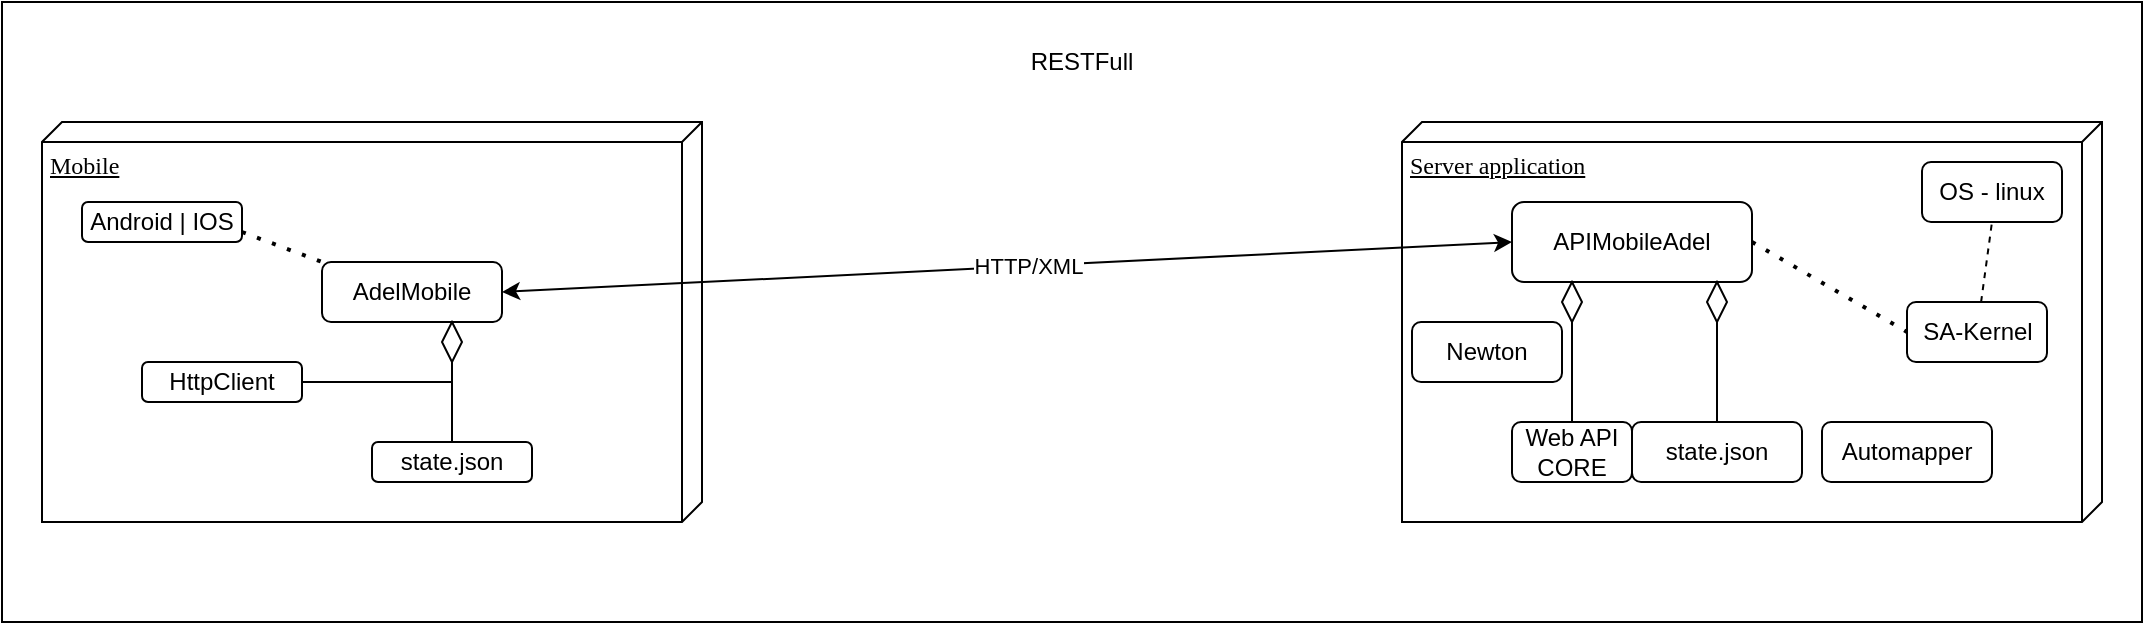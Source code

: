 <mxfile version="14.4.2" type="device"><diagram name="Page-1" id="5f0bae14-7c28-e335-631c-24af17079c00"><mxGraphModel dx="453" dy="278" grid="1" gridSize="10" guides="1" tooltips="1" connect="1" arrows="1" fold="1" page="1" pageScale="1" pageWidth="1100" pageHeight="850" background="#ffffff" math="0" shadow="0"><root><mxCell id="0"/><mxCell id="1" parent="0"/><mxCell id="83cJW_8ir_01UBz-r8mJ-40" value="" style="rounded=0;whiteSpace=wrap;html=1;" parent="1" vertex="1"><mxGeometry x="10" y="10" width="1070" height="310" as="geometry"/></mxCell><mxCell id="39150e848f15840c-2" value="Server application" style="verticalAlign=top;align=left;spacingTop=8;spacingLeft=2;spacingRight=12;shape=cube;size=10;direction=south;fontStyle=4;html=1;rounded=0;shadow=0;comic=0;labelBackgroundColor=none;strokeWidth=1;fontFamily=Verdana;fontSize=12" parent="1" vertex="1"><mxGeometry x="710" y="70" width="350" height="200" as="geometry"/></mxCell><mxCell id="83cJW_8ir_01UBz-r8mJ-1" value="Mobile" style="verticalAlign=top;align=left;spacingTop=8;spacingLeft=2;spacingRight=12;shape=cube;size=10;direction=south;fontStyle=4;html=1;rounded=0;shadow=0;comic=0;labelBackgroundColor=none;strokeWidth=1;fontFamily=Verdana;fontSize=12" parent="1" vertex="1"><mxGeometry x="30" y="70" width="330" height="200" as="geometry"/></mxCell><mxCell id="83cJW_8ir_01UBz-r8mJ-3" value="OS - linux" style="rounded=1;whiteSpace=wrap;html=1;" parent="1" vertex="1"><mxGeometry x="970" y="90" width="70" height="30" as="geometry"/></mxCell><mxCell id="83cJW_8ir_01UBz-r8mJ-6" value="SA-Kernel" style="rounded=1;whiteSpace=wrap;html=1;" parent="1" vertex="1"><mxGeometry x="962.5" y="160" width="70" height="30" as="geometry"/></mxCell><mxCell id="83cJW_8ir_01UBz-r8mJ-7" value="APIMobileAdel" style="rounded=1;whiteSpace=wrap;html=1;" parent="1" vertex="1"><mxGeometry x="765" y="110" width="120" height="40" as="geometry"/></mxCell><mxCell id="83cJW_8ir_01UBz-r8mJ-11" value="state.json" style="rounded=1;whiteSpace=wrap;html=1;" parent="1" vertex="1"><mxGeometry x="825" y="220" width="85" height="30" as="geometry"/></mxCell><mxCell id="83cJW_8ir_01UBz-r8mJ-12" value="" style="endArrow=none;dashed=1;html=1;entryX=0.5;entryY=1;entryDx=0;entryDy=0;" parent="1" source="83cJW_8ir_01UBz-r8mJ-6" target="83cJW_8ir_01UBz-r8mJ-3" edge="1"><mxGeometry width="50" height="50" relative="1" as="geometry"><mxPoint x="905" y="170" as="sourcePoint"/><mxPoint x="955" y="120" as="targetPoint"/></mxGeometry></mxCell><mxCell id="83cJW_8ir_01UBz-r8mJ-16" value="" style="endArrow=none;dashed=1;html=1;dashPattern=1 3;strokeWidth=2;exitX=1;exitY=0.5;exitDx=0;exitDy=0;entryX=0;entryY=0.5;entryDx=0;entryDy=0;" parent="1" source="83cJW_8ir_01UBz-r8mJ-7" target="83cJW_8ir_01UBz-r8mJ-6" edge="1"><mxGeometry width="50" height="50" relative="1" as="geometry"><mxPoint x="880" y="150" as="sourcePoint"/><mxPoint x="930" y="100" as="targetPoint"/></mxGeometry></mxCell><mxCell id="83cJW_8ir_01UBz-r8mJ-18" value="Web API CORE" style="rounded=1;whiteSpace=wrap;html=1;" parent="1" vertex="1"><mxGeometry x="765" y="220" width="60" height="30" as="geometry"/></mxCell><mxCell id="83cJW_8ir_01UBz-r8mJ-20" value="Android | IOS" style="rounded=1;whiteSpace=wrap;html=1;" parent="1" vertex="1"><mxGeometry x="50" y="110" width="80" height="20" as="geometry"/></mxCell><mxCell id="83cJW_8ir_01UBz-r8mJ-21" value="state.json" style="rounded=1;whiteSpace=wrap;html=1;" parent="1" vertex="1"><mxGeometry x="195" y="230" width="80" height="20" as="geometry"/></mxCell><mxCell id="83cJW_8ir_01UBz-r8mJ-23" value="AdelMobile" style="rounded=1;whiteSpace=wrap;html=1;" parent="1" vertex="1"><mxGeometry x="170" y="140" width="90" height="30" as="geometry"/></mxCell><mxCell id="83cJW_8ir_01UBz-r8mJ-24" value="HttpClient" style="rounded=1;whiteSpace=wrap;html=1;" parent="1" vertex="1"><mxGeometry x="80" y="190" width="80" height="20" as="geometry"/></mxCell><mxCell id="83cJW_8ir_01UBz-r8mJ-27" value="" style="endArrow=none;html=1;exitX=0.5;exitY=0;exitDx=0;exitDy=0;entryX=0.5;entryY=1;entryDx=0;entryDy=0;" parent="1" source="83cJW_8ir_01UBz-r8mJ-21" target="83cJW_8ir_01UBz-r8mJ-35" edge="1"><mxGeometry width="50" height="50" relative="1" as="geometry"><mxPoint x="200" y="230" as="sourcePoint"/><mxPoint x="216" y="190" as="targetPoint"/></mxGeometry></mxCell><mxCell id="83cJW_8ir_01UBz-r8mJ-28" value="" style="endArrow=none;html=1;entryX=1;entryY=0.5;entryDx=0;entryDy=0;" parent="1" target="83cJW_8ir_01UBz-r8mJ-24" edge="1"><mxGeometry width="50" height="50" relative="1" as="geometry"><mxPoint x="235" y="200" as="sourcePoint"/><mxPoint x="150" y="290" as="targetPoint"/></mxGeometry></mxCell><mxCell id="83cJW_8ir_01UBz-r8mJ-29" value="" style="endArrow=none;dashed=1;html=1;dashPattern=1 3;strokeWidth=2;exitX=1;exitY=0.75;exitDx=0;exitDy=0;entryX=0;entryY=0;entryDx=0;entryDy=0;" parent="1" source="83cJW_8ir_01UBz-r8mJ-20" target="83cJW_8ir_01UBz-r8mJ-23" edge="1"><mxGeometry width="50" height="50" relative="1" as="geometry"><mxPoint x="150" y="60" as="sourcePoint"/><mxPoint x="200" y="10" as="targetPoint"/></mxGeometry></mxCell><mxCell id="83cJW_8ir_01UBz-r8mJ-30" value="" style="endArrow=none;html=1;entryX=0.5;entryY=1;entryDx=0;entryDy=0;exitX=0.5;exitY=0;exitDx=0;exitDy=0;" parent="1" source="83cJW_8ir_01UBz-r8mJ-18" target="83cJW_8ir_01UBz-r8mJ-33" edge="1"><mxGeometry width="50" height="50" relative="1" as="geometry"><mxPoint x="690" y="210" as="sourcePoint"/><mxPoint x="810" y="320" as="targetPoint"/></mxGeometry></mxCell><mxCell id="83cJW_8ir_01UBz-r8mJ-31" value="" style="endArrow=none;html=1;exitX=0.5;exitY=0;exitDx=0;exitDy=0;entryX=0.5;entryY=1;entryDx=0;entryDy=0;" parent="1" source="83cJW_8ir_01UBz-r8mJ-11" target="83cJW_8ir_01UBz-r8mJ-34" edge="1"><mxGeometry width="50" height="50" relative="1" as="geometry"><mxPoint x="850" y="340" as="sourcePoint"/><mxPoint x="866" y="160" as="targetPoint"/></mxGeometry></mxCell><mxCell id="83cJW_8ir_01UBz-r8mJ-33" value="" style="rhombus;whiteSpace=wrap;html=1;" parent="1" vertex="1"><mxGeometry x="790" y="150" width="10" height="20" as="geometry"/></mxCell><mxCell id="83cJW_8ir_01UBz-r8mJ-34" value="" style="rhombus;whiteSpace=wrap;html=1;" parent="1" vertex="1"><mxGeometry x="862.5" y="150" width="10" height="20" as="geometry"/></mxCell><mxCell id="83cJW_8ir_01UBz-r8mJ-35" value="" style="rhombus;whiteSpace=wrap;html=1;" parent="1" vertex="1"><mxGeometry x="230" y="170" width="10" height="20" as="geometry"/></mxCell><mxCell id="83cJW_8ir_01UBz-r8mJ-37" value="RESTFull" style="text;html=1;strokeColor=none;fillColor=none;align=center;verticalAlign=middle;whiteSpace=wrap;rounded=0;" parent="1" vertex="1"><mxGeometry x="465" y="10" width="170" height="60" as="geometry"/></mxCell><mxCell id="83cJW_8ir_01UBz-r8mJ-38" value="" style="endArrow=classic;startArrow=classic;html=1;exitX=1;exitY=0.5;exitDx=0;exitDy=0;entryX=0;entryY=0.5;entryDx=0;entryDy=0;" parent="1" source="83cJW_8ir_01UBz-r8mJ-23" target="83cJW_8ir_01UBz-r8mJ-7" edge="1"><mxGeometry width="50" height="50" relative="1" as="geometry"><mxPoint x="500" y="190" as="sourcePoint"/><mxPoint x="550" y="140" as="targetPoint"/></mxGeometry></mxCell><mxCell id="83cJW_8ir_01UBz-r8mJ-39" value="HTTP/XML" style="edgeLabel;html=1;align=center;verticalAlign=middle;resizable=0;points=[];" parent="83cJW_8ir_01UBz-r8mJ-38" vertex="1" connectable="0"><mxGeometry x="0.042" relative="1" as="geometry"><mxPoint as="offset"/></mxGeometry></mxCell><mxCell id="i-3vNVxlIIvhtWXD3ECv-1" value="Automapper" style="rounded=1;whiteSpace=wrap;html=1;" vertex="1" parent="1"><mxGeometry x="920" y="220" width="85" height="30" as="geometry"/></mxCell><mxCell id="i-3vNVxlIIvhtWXD3ECv-2" value="Newton" style="rounded=1;whiteSpace=wrap;html=1;" vertex="1" parent="1"><mxGeometry x="715" y="170" width="75" height="30" as="geometry"/></mxCell></root></mxGraphModel></diagram></mxfile>